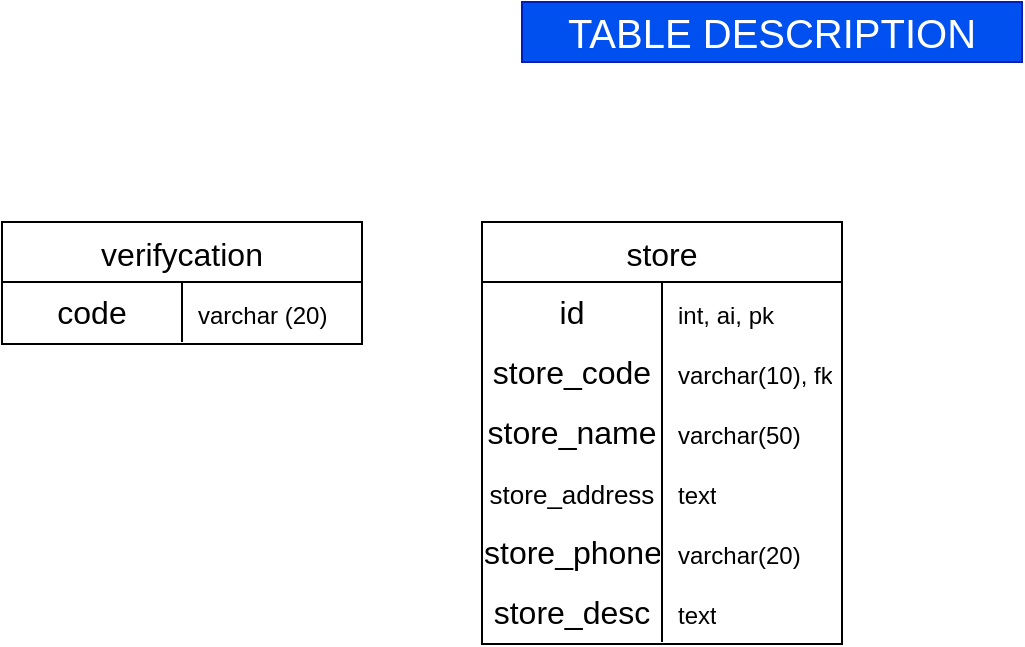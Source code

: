 <mxfile version="21.3.7" type="github" pages="2">
  <diagram name="Table Desc" id="ST5IkM-M1hZHzCc8drvt">
    <mxGraphModel dx="880" dy="462" grid="1" gridSize="10" guides="1" tooltips="1" connect="1" arrows="1" fold="1" page="1" pageScale="1" pageWidth="850" pageHeight="1100" math="0" shadow="0">
      <root>
        <mxCell id="0" />
        <mxCell id="1" parent="0" />
        <mxCell id="0JF9NhmOwEg6NhnN-ZLB-1" value="verifycation" style="shape=table;startSize=30;container=1;collapsible=0;childLayout=tableLayout;fixedRows=1;rowLines=0;fontStyle=0;strokeColor=default;fontSize=16;" parent="1" vertex="1">
          <mxGeometry x="40" y="120" width="180" height="61" as="geometry" />
        </mxCell>
        <mxCell id="0JF9NhmOwEg6NhnN-ZLB-2" value="" style="shape=tableRow;horizontal=0;startSize=0;swimlaneHead=0;swimlaneBody=0;top=0;left=0;bottom=0;right=0;collapsible=0;dropTarget=0;fillColor=none;points=[[0,0.5],[1,0.5]];portConstraint=eastwest;strokeColor=inherit;fontSize=16;" parent="0JF9NhmOwEg6NhnN-ZLB-1" vertex="1">
          <mxGeometry y="30" width="180" height="30" as="geometry" />
        </mxCell>
        <mxCell id="0JF9NhmOwEg6NhnN-ZLB-3" value="code" style="shape=partialRectangle;html=1;whiteSpace=wrap;connectable=0;fillColor=none;top=0;left=0;bottom=0;right=0;overflow=hidden;pointerEvents=1;strokeColor=inherit;fontSize=16;" parent="0JF9NhmOwEg6NhnN-ZLB-2" vertex="1">
          <mxGeometry width="90" height="30" as="geometry">
            <mxRectangle width="90" height="30" as="alternateBounds" />
          </mxGeometry>
        </mxCell>
        <mxCell id="0JF9NhmOwEg6NhnN-ZLB-4" value="&lt;font style=&quot;font-size: 12px;&quot;&gt;varchar (20)&lt;/font&gt;" style="shape=partialRectangle;html=1;whiteSpace=wrap;connectable=0;fillColor=none;top=0;left=0;bottom=0;right=0;align=left;spacingLeft=6;overflow=hidden;strokeColor=inherit;fontSize=16;" parent="0JF9NhmOwEg6NhnN-ZLB-2" vertex="1">
          <mxGeometry x="90" width="90" height="30" as="geometry">
            <mxRectangle width="90" height="30" as="alternateBounds" />
          </mxGeometry>
        </mxCell>
        <mxCell id="Yq0hop_wmB0mXFqBZr8J-1" value="TABLE DESCRIPTION" style="text;html=1;strokeColor=#001DBC;fillColor=#0050ef;align=center;verticalAlign=middle;whiteSpace=wrap;rounded=0;fontColor=#ffffff;fontSize=20;" vertex="1" parent="1">
          <mxGeometry x="300" y="10" width="250" height="30" as="geometry" />
        </mxCell>
        <mxCell id="Yq0hop_wmB0mXFqBZr8J-3" value="store" style="shape=table;startSize=30;container=1;collapsible=0;childLayout=tableLayout;fixedRows=1;rowLines=0;fontStyle=0;strokeColor=default;fontSize=16;" vertex="1" parent="1">
          <mxGeometry x="280" y="120" width="180" height="211" as="geometry" />
        </mxCell>
        <mxCell id="Yq0hop_wmB0mXFqBZr8J-4" value="" style="shape=tableRow;horizontal=0;startSize=0;swimlaneHead=0;swimlaneBody=0;top=0;left=0;bottom=0;right=0;collapsible=0;dropTarget=0;fillColor=none;points=[[0,0.5],[1,0.5]];portConstraint=eastwest;strokeColor=inherit;fontSize=16;rounded=0;" vertex="1" parent="Yq0hop_wmB0mXFqBZr8J-3">
          <mxGeometry y="30" width="180" height="30" as="geometry" />
        </mxCell>
        <mxCell id="Yq0hop_wmB0mXFqBZr8J-5" value="id" style="shape=partialRectangle;html=1;whiteSpace=wrap;connectable=0;fillColor=none;top=0;left=0;bottom=0;right=0;overflow=hidden;pointerEvents=1;strokeColor=inherit;fontSize=16;" vertex="1" parent="Yq0hop_wmB0mXFqBZr8J-4">
          <mxGeometry width="90" height="30" as="geometry">
            <mxRectangle width="90" height="30" as="alternateBounds" />
          </mxGeometry>
        </mxCell>
        <mxCell id="Yq0hop_wmB0mXFqBZr8J-6" value="&lt;font style=&quot;font-size: 12px;&quot;&gt;int, ai, pk&lt;/font&gt;" style="shape=partialRectangle;html=1;whiteSpace=wrap;connectable=0;fillColor=none;top=0;left=0;bottom=0;right=0;align=left;spacingLeft=6;overflow=hidden;strokeColor=inherit;fontSize=16;" vertex="1" parent="Yq0hop_wmB0mXFqBZr8J-4">
          <mxGeometry x="90" width="90" height="30" as="geometry">
            <mxRectangle width="90" height="30" as="alternateBounds" />
          </mxGeometry>
        </mxCell>
        <mxCell id="PGHy63v9_idneFiuRonT-7" value="" style="shape=tableRow;horizontal=0;startSize=0;swimlaneHead=0;swimlaneBody=0;top=0;left=0;bottom=0;right=0;collapsible=0;dropTarget=0;fillColor=none;points=[[0,0.5],[1,0.5]];portConstraint=eastwest;strokeColor=inherit;fontSize=16;rounded=0;" vertex="1" parent="Yq0hop_wmB0mXFqBZr8J-3">
          <mxGeometry y="60" width="180" height="30" as="geometry" />
        </mxCell>
        <mxCell id="PGHy63v9_idneFiuRonT-8" value="store_code" style="shape=partialRectangle;html=1;whiteSpace=wrap;connectable=0;fillColor=none;top=0;left=0;bottom=0;right=0;overflow=hidden;pointerEvents=1;strokeColor=inherit;fontSize=16;" vertex="1" parent="PGHy63v9_idneFiuRonT-7">
          <mxGeometry width="90" height="30" as="geometry">
            <mxRectangle width="90" height="30" as="alternateBounds" />
          </mxGeometry>
        </mxCell>
        <mxCell id="PGHy63v9_idneFiuRonT-9" value="&lt;font style=&quot;font-size: 12px;&quot;&gt;varchar(10), fk&lt;/font&gt;" style="shape=partialRectangle;html=1;whiteSpace=wrap;connectable=0;fillColor=none;top=0;left=0;bottom=0;right=0;align=left;spacingLeft=6;overflow=hidden;strokeColor=inherit;fontSize=16;" vertex="1" parent="PGHy63v9_idneFiuRonT-7">
          <mxGeometry x="90" width="90" height="30" as="geometry">
            <mxRectangle width="90" height="30" as="alternateBounds" />
          </mxGeometry>
        </mxCell>
        <mxCell id="PGHy63v9_idneFiuRonT-4" value="" style="shape=tableRow;horizontal=0;startSize=0;swimlaneHead=0;swimlaneBody=0;top=0;left=0;bottom=0;right=0;collapsible=0;dropTarget=0;fillColor=none;points=[[0,0.5],[1,0.5]];portConstraint=eastwest;strokeColor=inherit;fontSize=16;" vertex="1" parent="Yq0hop_wmB0mXFqBZr8J-3">
          <mxGeometry y="90" width="180" height="30" as="geometry" />
        </mxCell>
        <mxCell id="PGHy63v9_idneFiuRonT-5" value="store_name" style="shape=partialRectangle;html=1;whiteSpace=wrap;connectable=0;fillColor=none;top=0;left=0;bottom=0;right=0;overflow=hidden;pointerEvents=1;strokeColor=inherit;fontSize=16;" vertex="1" parent="PGHy63v9_idneFiuRonT-4">
          <mxGeometry width="90" height="30" as="geometry">
            <mxRectangle width="90" height="30" as="alternateBounds" />
          </mxGeometry>
        </mxCell>
        <mxCell id="PGHy63v9_idneFiuRonT-6" value="&lt;font style=&quot;font-size: 12px;&quot;&gt;varchar(50)&lt;/font&gt;" style="shape=partialRectangle;html=1;whiteSpace=wrap;connectable=0;fillColor=none;top=0;left=0;bottom=0;right=0;align=left;spacingLeft=6;overflow=hidden;strokeColor=inherit;fontSize=16;" vertex="1" parent="PGHy63v9_idneFiuRonT-4">
          <mxGeometry x="90" width="90" height="30" as="geometry">
            <mxRectangle width="90" height="30" as="alternateBounds" />
          </mxGeometry>
        </mxCell>
        <mxCell id="t1YHPEWxhR6wk642gf7f-1" value="" style="shape=tableRow;horizontal=0;startSize=0;swimlaneHead=0;swimlaneBody=0;top=0;left=0;bottom=0;right=0;collapsible=0;dropTarget=0;fillColor=none;points=[[0,0.5],[1,0.5]];portConstraint=eastwest;strokeColor=inherit;fontSize=16;" vertex="1" parent="Yq0hop_wmB0mXFqBZr8J-3">
          <mxGeometry y="120" width="180" height="30" as="geometry" />
        </mxCell>
        <mxCell id="t1YHPEWxhR6wk642gf7f-2" value="&lt;font style=&quot;font-size: 13px;&quot;&gt;store_address&lt;/font&gt;" style="shape=partialRectangle;html=1;whiteSpace=wrap;connectable=0;fillColor=none;top=0;left=0;bottom=0;right=0;overflow=hidden;pointerEvents=1;strokeColor=inherit;fontSize=16;" vertex="1" parent="t1YHPEWxhR6wk642gf7f-1">
          <mxGeometry width="90" height="30" as="geometry">
            <mxRectangle width="90" height="30" as="alternateBounds" />
          </mxGeometry>
        </mxCell>
        <mxCell id="t1YHPEWxhR6wk642gf7f-3" value="&lt;font style=&quot;font-size: 12px;&quot;&gt;text&lt;/font&gt;" style="shape=partialRectangle;html=1;whiteSpace=wrap;connectable=0;fillColor=none;top=0;left=0;bottom=0;right=0;align=left;spacingLeft=6;overflow=hidden;strokeColor=inherit;fontSize=16;" vertex="1" parent="t1YHPEWxhR6wk642gf7f-1">
          <mxGeometry x="90" width="90" height="30" as="geometry">
            <mxRectangle width="90" height="30" as="alternateBounds" />
          </mxGeometry>
        </mxCell>
        <mxCell id="t1YHPEWxhR6wk642gf7f-4" value="" style="shape=tableRow;horizontal=0;startSize=0;swimlaneHead=0;swimlaneBody=0;top=0;left=0;bottom=0;right=0;collapsible=0;dropTarget=0;fillColor=none;points=[[0,0.5],[1,0.5]];portConstraint=eastwest;strokeColor=inherit;fontSize=16;" vertex="1" parent="Yq0hop_wmB0mXFqBZr8J-3">
          <mxGeometry y="150" width="180" height="30" as="geometry" />
        </mxCell>
        <mxCell id="t1YHPEWxhR6wk642gf7f-5" value="&lt;font style=&quot;font-size: 16px;&quot;&gt;store_phone&lt;/font&gt;" style="shape=partialRectangle;html=1;whiteSpace=wrap;connectable=0;fillColor=none;top=0;left=0;bottom=0;right=0;overflow=hidden;pointerEvents=1;strokeColor=inherit;fontSize=16;" vertex="1" parent="t1YHPEWxhR6wk642gf7f-4">
          <mxGeometry width="90" height="30" as="geometry">
            <mxRectangle width="90" height="30" as="alternateBounds" />
          </mxGeometry>
        </mxCell>
        <mxCell id="t1YHPEWxhR6wk642gf7f-6" value="&lt;font style=&quot;font-size: 12px;&quot;&gt;varchar(20)&lt;/font&gt;" style="shape=partialRectangle;html=1;whiteSpace=wrap;connectable=0;fillColor=none;top=0;left=0;bottom=0;right=0;align=left;spacingLeft=6;overflow=hidden;strokeColor=inherit;fontSize=16;" vertex="1" parent="t1YHPEWxhR6wk642gf7f-4">
          <mxGeometry x="90" width="90" height="30" as="geometry">
            <mxRectangle width="90" height="30" as="alternateBounds" />
          </mxGeometry>
        </mxCell>
        <mxCell id="t1YHPEWxhR6wk642gf7f-7" value="" style="shape=tableRow;horizontal=0;startSize=0;swimlaneHead=0;swimlaneBody=0;top=0;left=0;bottom=0;right=0;collapsible=0;dropTarget=0;fillColor=none;points=[[0,0.5],[1,0.5]];portConstraint=eastwest;strokeColor=inherit;fontSize=16;" vertex="1" parent="Yq0hop_wmB0mXFqBZr8J-3">
          <mxGeometry y="180" width="180" height="30" as="geometry" />
        </mxCell>
        <mxCell id="t1YHPEWxhR6wk642gf7f-8" value="&lt;font style=&quot;font-size: 16px;&quot;&gt;store_desc&lt;/font&gt;" style="shape=partialRectangle;html=1;whiteSpace=wrap;connectable=0;fillColor=none;top=0;left=0;bottom=0;right=0;overflow=hidden;pointerEvents=1;strokeColor=inherit;fontSize=16;" vertex="1" parent="t1YHPEWxhR6wk642gf7f-7">
          <mxGeometry width="90" height="30" as="geometry">
            <mxRectangle width="90" height="30" as="alternateBounds" />
          </mxGeometry>
        </mxCell>
        <mxCell id="t1YHPEWxhR6wk642gf7f-9" value="&lt;font style=&quot;font-size: 12px;&quot;&gt;text&lt;/font&gt;" style="shape=partialRectangle;html=1;whiteSpace=wrap;connectable=0;fillColor=none;top=0;left=0;bottom=0;right=0;align=left;spacingLeft=6;overflow=hidden;strokeColor=inherit;fontSize=16;" vertex="1" parent="t1YHPEWxhR6wk642gf7f-7">
          <mxGeometry x="90" width="90" height="30" as="geometry">
            <mxRectangle width="90" height="30" as="alternateBounds" />
          </mxGeometry>
        </mxCell>
      </root>
    </mxGraphModel>
  </diagram>
  <diagram id="L6fYZIgM-kx8qNFlMRut" name="Flowcart 1">
    <mxGraphModel dx="880" dy="462" grid="1" gridSize="10" guides="1" tooltips="1" connect="1" arrows="1" fold="1" page="1" pageScale="1" pageWidth="850" pageHeight="1100" math="0" shadow="0">
      <root>
        <mxCell id="0" />
        <mxCell id="1" parent="0" />
        <mxCell id="GVKyF7N5ZkTrnSUsUzHn-4" value="" style="edgeStyle=orthogonalEdgeStyle;rounded=0;orthogonalLoop=1;jettySize=auto;html=1;" edge="1" parent="1" source="GVKyF7N5ZkTrnSUsUzHn-3" target="ZNLnqomUWYNI1v338CHv-5">
          <mxGeometry relative="1" as="geometry" />
        </mxCell>
        <mxCell id="uKvp3gtQSmGo8CJvUjyI-5" value="" style="edgeStyle=orthogonalEdgeStyle;rounded=0;orthogonalLoop=1;jettySize=auto;html=1;" edge="1" parent="1" source="GVKyF7N5ZkTrnSUsUzHn-3" target="uKvp3gtQSmGo8CJvUjyI-4">
          <mxGeometry relative="1" as="geometry" />
        </mxCell>
        <mxCell id="GVKyF7N5ZkTrnSUsUzHn-3" value="&lt;p style=&quot;line-height: 100%;&quot;&gt;&lt;font style=&quot;&quot;&gt;&lt;span style=&quot;font-size: 12px; background-color: initial;&quot;&gt;check num rows table&lt;/span&gt;&lt;br&gt;&lt;span style=&quot;background-color: initial;&quot;&gt;&lt;font style=&quot;font-size: 12px;&quot;&gt;store&lt;/font&gt;&lt;/span&gt;&lt;/font&gt;&lt;/p&gt;" style="rhombus;whiteSpace=wrap;html=1;align=center;" vertex="1" parent="1">
          <mxGeometry x="383" y="180" width="85" height="80" as="geometry" />
        </mxCell>
        <mxCell id="ZNLnqomUWYNI1v338CHv-1" value="FLOWCHART 1" style="text;html=1;strokeColor=#001DBC;fillColor=#0050ef;align=center;verticalAlign=middle;whiteSpace=wrap;rounded=0;fontColor=#ffffff;fontSize=20;" vertex="1" parent="1">
          <mxGeometry x="300" y="10" width="250" height="30" as="geometry" />
        </mxCell>
        <mxCell id="GVKyF7N5ZkTrnSUsUzHn-5" value="" style="edgeStyle=orthogonalEdgeStyle;rounded=0;orthogonalLoop=1;jettySize=auto;html=1;" edge="1" parent="1" source="ZNLnqomUWYNI1v338CHv-3" target="GVKyF7N5ZkTrnSUsUzHn-3">
          <mxGeometry relative="1" as="geometry" />
        </mxCell>
        <mxCell id="ZNLnqomUWYNI1v338CHv-3" value="Start" style="rounded=1;whiteSpace=wrap;html=1;arcSize=50;" vertex="1" parent="1">
          <mxGeometry x="378" y="80" width="95" height="50" as="geometry" />
        </mxCell>
        <mxCell id="ZNLnqomUWYNI1v338CHv-12" value="" style="edgeStyle=orthogonalEdgeStyle;rounded=0;orthogonalLoop=1;jettySize=auto;html=1;" edge="1" parent="1" source="ZNLnqomUWYNI1v338CHv-5" target="ZNLnqomUWYNI1v338CHv-7">
          <mxGeometry relative="1" as="geometry" />
        </mxCell>
        <mxCell id="ZNLnqomUWYNI1v338CHv-5" value="user input the email / wa&amp;nbsp;" style="shape=parallelogram;perimeter=parallelogramPerimeter;whiteSpace=wrap;html=1;fixedSize=1;direction=west;" vertex="1" parent="1">
          <mxGeometry x="180" y="200" width="105" height="40" as="geometry" />
        </mxCell>
        <mxCell id="ZNLnqomUWYNI1v338CHv-7" value="send code verification and insert to DB" style="rounded=1;whiteSpace=wrap;html=1;" vertex="1" parent="1">
          <mxGeometry x="197.5" y="280" width="70" height="60" as="geometry" />
        </mxCell>
        <mxCell id="ZNLnqomUWYNI1v338CHv-13" value="nums row = 0" style="text;html=1;strokeColor=none;fillColor=none;align=center;verticalAlign=middle;whiteSpace=wrap;rounded=0;" vertex="1" parent="1">
          <mxGeometry x="298" y="200" width="80" height="30" as="geometry" />
        </mxCell>
        <mxCell id="uKvp3gtQSmGo8CJvUjyI-1" value="nums row &amp;gt; 0" style="text;html=1;strokeColor=none;fillColor=none;align=center;verticalAlign=middle;whiteSpace=wrap;rounded=0;" vertex="1" parent="1">
          <mxGeometry x="425" y="260" width="80" height="30" as="geometry" />
        </mxCell>
        <mxCell id="uKvp3gtQSmGo8CJvUjyI-9" value="" style="edgeStyle=orthogonalEdgeStyle;rounded=0;orthogonalLoop=1;jettySize=auto;html=1;" edge="1" parent="1" source="uKvp3gtQSmGo8CJvUjyI-4" target="uKvp3gtQSmGo8CJvUjyI-8">
          <mxGeometry relative="1" as="geometry" />
        </mxCell>
        <mxCell id="uKvp3gtQSmGo8CJvUjyI-4" value="&lt;p style=&quot;line-height: 100%;&quot;&gt;user choice store or create new store&lt;br&gt;&lt;/p&gt;" style="rhombus;whiteSpace=wrap;html=1;align=center;" vertex="1" parent="1">
          <mxGeometry x="383" y="300" width="85" height="80" as="geometry" />
        </mxCell>
        <mxCell id="uKvp3gtQSmGo8CJvUjyI-8" value="input name, address,phone" style="shape=parallelogram;perimeter=parallelogramPerimeter;whiteSpace=wrap;html=1;fixedSize=1;direction=west;" vertex="1" parent="1">
          <mxGeometry x="373" y="440" width="105" height="40" as="geometry" />
        </mxCell>
        <mxCell id="uKvp3gtQSmGo8CJvUjyI-10" value="create new store" style="text;html=1;strokeColor=none;fillColor=none;align=center;verticalAlign=middle;whiteSpace=wrap;rounded=0;" vertex="1" parent="1">
          <mxGeometry x="425" y="390" width="80" height="30" as="geometry" />
        </mxCell>
      </root>
    </mxGraphModel>
  </diagram>
</mxfile>

